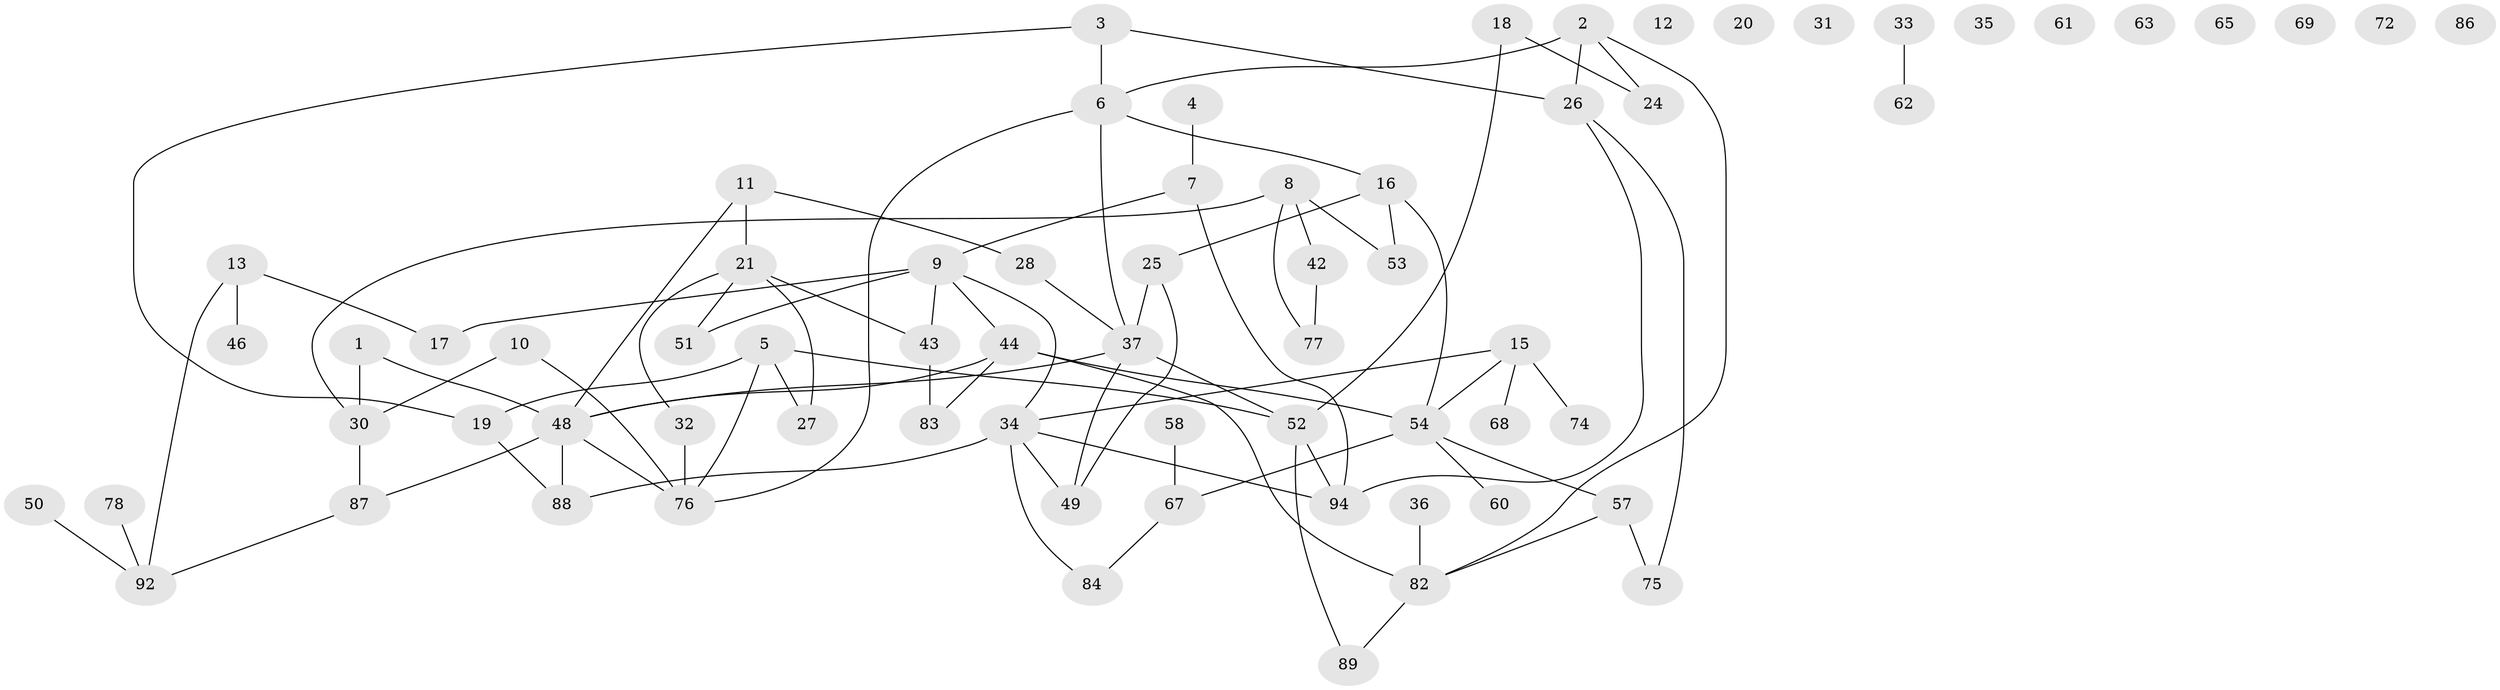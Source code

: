 // Generated by graph-tools (version 1.1) at 2025/23/03/03/25 07:23:26]
// undirected, 69 vertices, 88 edges
graph export_dot {
graph [start="1"]
  node [color=gray90,style=filled];
  1;
  2;
  3 [super="+64"];
  4 [super="+29"];
  5 [super="+22"];
  6 [super="+59"];
  7;
  8 [super="+39"];
  9 [super="+66"];
  10 [super="+99"];
  11 [super="+14"];
  12;
  13 [super="+73"];
  15 [super="+47"];
  16 [super="+23"];
  17 [super="+79"];
  18;
  19;
  20;
  21 [super="+38"];
  24;
  25;
  26 [super="+40"];
  27 [super="+41"];
  28;
  30 [super="+95"];
  31;
  32;
  33 [super="+55"];
  34 [super="+45"];
  35;
  36;
  37 [super="+96"];
  42;
  43 [super="+56"];
  44 [super="+71"];
  46;
  48 [super="+70"];
  49;
  50;
  51;
  52 [super="+93"];
  53;
  54 [super="+81"];
  57;
  58;
  60;
  61;
  62;
  63;
  65;
  67 [super="+91"];
  68;
  69;
  72;
  74;
  75;
  76 [super="+98"];
  77 [super="+80"];
  78;
  82 [super="+85"];
  83;
  84;
  86;
  87;
  88 [super="+90"];
  89;
  92;
  94 [super="+97"];
  1 -- 48;
  1 -- 30;
  2 -- 6;
  2 -- 24;
  2 -- 26;
  2 -- 82;
  3 -- 19;
  3 -- 26;
  3 -- 6;
  4 -- 7;
  5 -- 19;
  5 -- 76;
  5 -- 27;
  5 -- 52;
  6 -- 76;
  6 -- 37;
  6 -- 16;
  7 -- 9;
  7 -- 94;
  8 -- 53;
  8 -- 42;
  8 -- 77;
  8 -- 30;
  9 -- 43;
  9 -- 17;
  9 -- 34;
  9 -- 51;
  9 -- 44;
  10 -- 30;
  10 -- 76;
  11 -- 28;
  11 -- 48;
  11 -- 21;
  13 -- 17;
  13 -- 92;
  13 -- 46;
  15 -- 34;
  15 -- 74;
  15 -- 68;
  15 -- 54;
  16 -- 53;
  16 -- 25;
  16 -- 54;
  18 -- 24;
  18 -- 52;
  19 -- 88;
  21 -- 32;
  21 -- 43;
  21 -- 51;
  21 -- 27;
  25 -- 37;
  25 -- 49;
  26 -- 75;
  26 -- 94;
  28 -- 37;
  30 -- 87;
  32 -- 76;
  33 -- 62;
  34 -- 49;
  34 -- 84;
  34 -- 94;
  34 -- 88;
  36 -- 82;
  37 -- 49;
  37 -- 52;
  37 -- 48;
  42 -- 77;
  43 -- 83;
  44 -- 83;
  44 -- 82;
  44 -- 48;
  44 -- 54;
  48 -- 87;
  48 -- 76;
  48 -- 88;
  50 -- 92;
  52 -- 89;
  52 -- 94;
  54 -- 67;
  54 -- 57;
  54 -- 60;
  57 -- 75;
  57 -- 82;
  58 -- 67;
  67 -- 84;
  78 -- 92;
  82 -- 89;
  87 -- 92;
}
